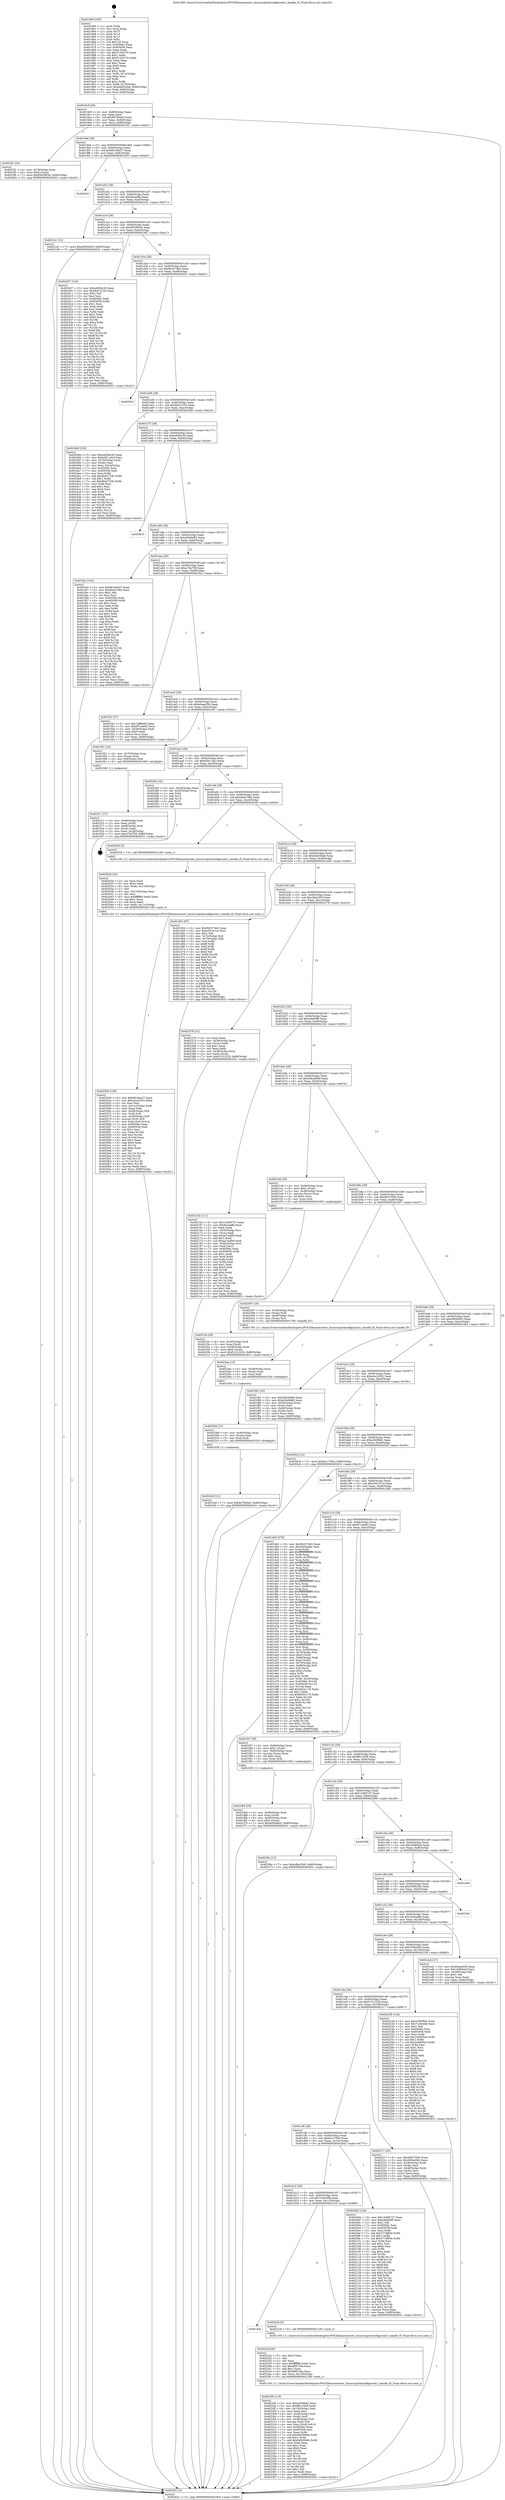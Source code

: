 digraph "0x401960" {
  label = "0x401960 (/mnt/c/Users/mathe/Desktop/tcc/POCII/binaries/extr_linuxscriptskconfignconf.c_handle_f5_Final-ollvm.out::main(0))"
  labelloc = "t"
  node[shape=record]

  Entry [label="",width=0.3,height=0.3,shape=circle,fillcolor=black,style=filled]
  "0x4019c9" [label="{
     0x4019c9 [29]\l
     | [instrs]\l
     &nbsp;&nbsp;0x4019c9 \<+3\>: mov -0x80(%rbp),%eax\l
     &nbsp;&nbsp;0x4019cc \<+2\>: mov %eax,%ecx\l
     &nbsp;&nbsp;0x4019ce \<+6\>: sub $0x84790da5,%ecx\l
     &nbsp;&nbsp;0x4019d4 \<+6\>: mov %eax,-0x94(%rbp)\l
     &nbsp;&nbsp;0x4019da \<+6\>: mov %ecx,-0x98(%rbp)\l
     &nbsp;&nbsp;0x4019e0 \<+6\>: je 00000000004023f1 \<main+0xa91\>\l
  }"]
  "0x4023f1" [label="{
     0x4023f1 [22]\l
     | [instrs]\l
     &nbsp;&nbsp;0x4023f1 \<+4\>: mov -0x78(%rbp),%rax\l
     &nbsp;&nbsp;0x4023f5 \<+6\>: movl $0x0,(%rax)\l
     &nbsp;&nbsp;0x4023fb \<+7\>: movl $0x9563803e,-0x80(%rbp)\l
     &nbsp;&nbsp;0x402402 \<+5\>: jmp 0000000000402631 \<main+0xcd1\>\l
  }"]
  "0x4019e6" [label="{
     0x4019e6 [28]\l
     | [instrs]\l
     &nbsp;&nbsp;0x4019e6 \<+5\>: jmp 00000000004019eb \<main+0x8b\>\l
     &nbsp;&nbsp;0x4019eb \<+6\>: mov -0x94(%rbp),%eax\l
     &nbsp;&nbsp;0x4019f1 \<+5\>: sub $0x8816da27,%eax\l
     &nbsp;&nbsp;0x4019f6 \<+6\>: mov %eax,-0x9c(%rbp)\l
     &nbsp;&nbsp;0x4019fc \<+6\>: je 0000000000402545 \<main+0xbe5\>\l
  }"]
  Exit [label="",width=0.3,height=0.3,shape=circle,fillcolor=black,style=filled,peripheries=2]
  "0x402545" [label="{
     0x402545\l
  }", style=dashed]
  "0x401a02" [label="{
     0x401a02 [28]\l
     | [instrs]\l
     &nbsp;&nbsp;0x401a02 \<+5\>: jmp 0000000000401a07 \<main+0xa7\>\l
     &nbsp;&nbsp;0x401a07 \<+6\>: mov -0x94(%rbp),%eax\l
     &nbsp;&nbsp;0x401a0d \<+5\>: sub $0x8a3aaffa,%eax\l
     &nbsp;&nbsp;0x401a12 \<+6\>: mov %eax,-0xa0(%rbp)\l
     &nbsp;&nbsp;0x401a18 \<+6\>: je 00000000004021d1 \<main+0x871\>\l
  }"]
  "0x4023c8" [label="{
     0x4023c8 [12]\l
     | [instrs]\l
     &nbsp;&nbsp;0x4023c8 \<+7\>: movl $0x84790da5,-0x80(%rbp)\l
     &nbsp;&nbsp;0x4023cf \<+5\>: jmp 0000000000402631 \<main+0xcd1\>\l
  }"]
  "0x4021d1" [label="{
     0x4021d1 [12]\l
     | [instrs]\l
     &nbsp;&nbsp;0x4021d1 \<+7\>: movl $0xe093d405,-0x80(%rbp)\l
     &nbsp;&nbsp;0x4021d8 \<+5\>: jmp 0000000000402631 \<main+0xcd1\>\l
  }"]
  "0x401a1e" [label="{
     0x401a1e [28]\l
     | [instrs]\l
     &nbsp;&nbsp;0x401a1e \<+5\>: jmp 0000000000401a23 \<main+0xc3\>\l
     &nbsp;&nbsp;0x401a23 \<+6\>: mov -0x94(%rbp),%eax\l
     &nbsp;&nbsp;0x401a29 \<+5\>: sub $0x9563803e,%eax\l
     &nbsp;&nbsp;0x401a2e \<+6\>: mov %eax,-0xa4(%rbp)\l
     &nbsp;&nbsp;0x401a34 \<+6\>: je 0000000000402407 \<main+0xaa7\>\l
  }"]
  "0x4023b9" [label="{
     0x4023b9 [15]\l
     | [instrs]\l
     &nbsp;&nbsp;0x4023b9 \<+4\>: mov -0x40(%rbp),%rax\l
     &nbsp;&nbsp;0x4023bd \<+3\>: mov (%rax),%rax\l
     &nbsp;&nbsp;0x4023c0 \<+3\>: mov %rax,%rdi\l
     &nbsp;&nbsp;0x4023c3 \<+5\>: call 0000000000401030 \<free@plt\>\l
     | [calls]\l
     &nbsp;&nbsp;0x401030 \{1\} (unknown)\l
  }"]
  "0x402407" [label="{
     0x402407 [134]\l
     | [instrs]\l
     &nbsp;&nbsp;0x402407 \<+5\>: mov $0xa400bc30,%eax\l
     &nbsp;&nbsp;0x40240c \<+5\>: mov $0x9b47c232,%ecx\l
     &nbsp;&nbsp;0x402411 \<+2\>: mov $0x1,%dl\l
     &nbsp;&nbsp;0x402413 \<+2\>: xor %esi,%esi\l
     &nbsp;&nbsp;0x402415 \<+7\>: mov 0x40506c,%edi\l
     &nbsp;&nbsp;0x40241c \<+8\>: mov 0x405058,%r8d\l
     &nbsp;&nbsp;0x402424 \<+3\>: sub $0x1,%esi\l
     &nbsp;&nbsp;0x402427 \<+3\>: mov %edi,%r9d\l
     &nbsp;&nbsp;0x40242a \<+3\>: add %esi,%r9d\l
     &nbsp;&nbsp;0x40242d \<+4\>: imul %r9d,%edi\l
     &nbsp;&nbsp;0x402431 \<+3\>: and $0x1,%edi\l
     &nbsp;&nbsp;0x402434 \<+3\>: cmp $0x0,%edi\l
     &nbsp;&nbsp;0x402437 \<+4\>: sete %r10b\l
     &nbsp;&nbsp;0x40243b \<+4\>: cmp $0xa,%r8d\l
     &nbsp;&nbsp;0x40243f \<+4\>: setl %r11b\l
     &nbsp;&nbsp;0x402443 \<+3\>: mov %r10b,%bl\l
     &nbsp;&nbsp;0x402446 \<+3\>: xor $0xff,%bl\l
     &nbsp;&nbsp;0x402449 \<+3\>: mov %r11b,%r14b\l
     &nbsp;&nbsp;0x40244c \<+4\>: xor $0xff,%r14b\l
     &nbsp;&nbsp;0x402450 \<+3\>: xor $0x0,%dl\l
     &nbsp;&nbsp;0x402453 \<+3\>: mov %bl,%r15b\l
     &nbsp;&nbsp;0x402456 \<+4\>: and $0x0,%r15b\l
     &nbsp;&nbsp;0x40245a \<+3\>: and %dl,%r10b\l
     &nbsp;&nbsp;0x40245d \<+3\>: mov %r14b,%r12b\l
     &nbsp;&nbsp;0x402460 \<+4\>: and $0x0,%r12b\l
     &nbsp;&nbsp;0x402464 \<+3\>: and %dl,%r11b\l
     &nbsp;&nbsp;0x402467 \<+3\>: or %r10b,%r15b\l
     &nbsp;&nbsp;0x40246a \<+3\>: or %r11b,%r12b\l
     &nbsp;&nbsp;0x40246d \<+3\>: xor %r12b,%r15b\l
     &nbsp;&nbsp;0x402470 \<+3\>: or %r14b,%bl\l
     &nbsp;&nbsp;0x402473 \<+3\>: xor $0xff,%bl\l
     &nbsp;&nbsp;0x402476 \<+3\>: or $0x0,%dl\l
     &nbsp;&nbsp;0x402479 \<+2\>: and %dl,%bl\l
     &nbsp;&nbsp;0x40247b \<+3\>: or %bl,%r15b\l
     &nbsp;&nbsp;0x40247e \<+4\>: test $0x1,%r15b\l
     &nbsp;&nbsp;0x402482 \<+3\>: cmovne %ecx,%eax\l
     &nbsp;&nbsp;0x402485 \<+3\>: mov %eax,-0x80(%rbp)\l
     &nbsp;&nbsp;0x402488 \<+5\>: jmp 0000000000402631 \<main+0xcd1\>\l
  }"]
  "0x401a3a" [label="{
     0x401a3a [28]\l
     | [instrs]\l
     &nbsp;&nbsp;0x401a3a \<+5\>: jmp 0000000000401a3f \<main+0xdf\>\l
     &nbsp;&nbsp;0x401a3f \<+6\>: mov -0x94(%rbp),%eax\l
     &nbsp;&nbsp;0x401a45 \<+5\>: sub $0x9b3374b5,%eax\l
     &nbsp;&nbsp;0x401a4a \<+6\>: mov %eax,-0xa8(%rbp)\l
     &nbsp;&nbsp;0x401a50 \<+6\>: je 0000000000402503 \<main+0xba3\>\l
  }"]
  "0x4023aa" [label="{
     0x4023aa [15]\l
     | [instrs]\l
     &nbsp;&nbsp;0x4023aa \<+4\>: mov -0x58(%rbp),%rax\l
     &nbsp;&nbsp;0x4023ae \<+3\>: mov (%rax),%rax\l
     &nbsp;&nbsp;0x4023b1 \<+3\>: mov %rax,%rdi\l
     &nbsp;&nbsp;0x4023b4 \<+5\>: call 0000000000401030 \<free@plt\>\l
     | [calls]\l
     &nbsp;&nbsp;0x401030 \{1\} (unknown)\l
  }"]
  "0x402503" [label="{
     0x402503\l
  }", style=dashed]
  "0x401a56" [label="{
     0x401a56 [28]\l
     | [instrs]\l
     &nbsp;&nbsp;0x401a56 \<+5\>: jmp 0000000000401a5b \<main+0xfb\>\l
     &nbsp;&nbsp;0x401a5b \<+6\>: mov -0x94(%rbp),%eax\l
     &nbsp;&nbsp;0x401a61 \<+5\>: sub $0x9b47c232,%eax\l
     &nbsp;&nbsp;0x401a66 \<+6\>: mov %eax,-0xac(%rbp)\l
     &nbsp;&nbsp;0x401a6c \<+6\>: je 000000000040248d \<main+0xb2d\>\l
  }"]
  "0x4022f5" [label="{
     0x4022f5 [119]\l
     | [instrs]\l
     &nbsp;&nbsp;0x4022f5 \<+5\>: mov $0xe305f9e5,%ecx\l
     &nbsp;&nbsp;0x4022fa \<+5\>: mov $0xff013458,%edx\l
     &nbsp;&nbsp;0x4022ff \<+6\>: mov -0x120(%rbp),%esi\l
     &nbsp;&nbsp;0x402305 \<+3\>: imul %eax,%esi\l
     &nbsp;&nbsp;0x402308 \<+4\>: mov -0x40(%rbp),%rdi\l
     &nbsp;&nbsp;0x40230c \<+3\>: mov (%rdi),%rdi\l
     &nbsp;&nbsp;0x40230f \<+4\>: mov -0x38(%rbp),%r8\l
     &nbsp;&nbsp;0x402313 \<+3\>: movslq (%r8),%r8\l
     &nbsp;&nbsp;0x402316 \<+4\>: mov %esi,(%rdi,%r8,4)\l
     &nbsp;&nbsp;0x40231a \<+7\>: mov 0x40506c,%eax\l
     &nbsp;&nbsp;0x402321 \<+7\>: mov 0x405058,%esi\l
     &nbsp;&nbsp;0x402328 \<+3\>: mov %eax,%r9d\l
     &nbsp;&nbsp;0x40232b \<+7\>: sub $0x94500b84,%r9d\l
     &nbsp;&nbsp;0x402332 \<+4\>: sub $0x1,%r9d\l
     &nbsp;&nbsp;0x402336 \<+7\>: add $0x94500b84,%r9d\l
     &nbsp;&nbsp;0x40233d \<+4\>: imul %r9d,%eax\l
     &nbsp;&nbsp;0x402341 \<+3\>: and $0x1,%eax\l
     &nbsp;&nbsp;0x402344 \<+3\>: cmp $0x0,%eax\l
     &nbsp;&nbsp;0x402347 \<+4\>: sete %r10b\l
     &nbsp;&nbsp;0x40234b \<+3\>: cmp $0xa,%esi\l
     &nbsp;&nbsp;0x40234e \<+4\>: setl %r11b\l
     &nbsp;&nbsp;0x402352 \<+3\>: mov %r10b,%bl\l
     &nbsp;&nbsp;0x402355 \<+3\>: and %r11b,%bl\l
     &nbsp;&nbsp;0x402358 \<+3\>: xor %r11b,%r10b\l
     &nbsp;&nbsp;0x40235b \<+3\>: or %r10b,%bl\l
     &nbsp;&nbsp;0x40235e \<+3\>: test $0x1,%bl\l
     &nbsp;&nbsp;0x402361 \<+3\>: cmovne %edx,%ecx\l
     &nbsp;&nbsp;0x402364 \<+3\>: mov %ecx,-0x80(%rbp)\l
     &nbsp;&nbsp;0x402367 \<+5\>: jmp 0000000000402631 \<main+0xcd1\>\l
  }"]
  "0x40248d" [label="{
     0x40248d [102]\l
     | [instrs]\l
     &nbsp;&nbsp;0x40248d \<+5\>: mov $0xa400bc30,%eax\l
     &nbsp;&nbsp;0x402492 \<+5\>: mov $0xb5811de3,%ecx\l
     &nbsp;&nbsp;0x402497 \<+4\>: mov -0x78(%rbp),%rdx\l
     &nbsp;&nbsp;0x40249b \<+2\>: mov (%rdx),%esi\l
     &nbsp;&nbsp;0x40249d \<+3\>: mov %esi,-0x24(%rbp)\l
     &nbsp;&nbsp;0x4024a0 \<+7\>: mov 0x40506c,%esi\l
     &nbsp;&nbsp;0x4024a7 \<+7\>: mov 0x405058,%edi\l
     &nbsp;&nbsp;0x4024ae \<+3\>: mov %esi,%r8d\l
     &nbsp;&nbsp;0x4024b1 \<+7\>: add $0x4642733b,%r8d\l
     &nbsp;&nbsp;0x4024b8 \<+4\>: sub $0x1,%r8d\l
     &nbsp;&nbsp;0x4024bc \<+7\>: sub $0x4642733b,%r8d\l
     &nbsp;&nbsp;0x4024c3 \<+4\>: imul %r8d,%esi\l
     &nbsp;&nbsp;0x4024c7 \<+3\>: and $0x1,%esi\l
     &nbsp;&nbsp;0x4024ca \<+3\>: cmp $0x0,%esi\l
     &nbsp;&nbsp;0x4024cd \<+4\>: sete %r9b\l
     &nbsp;&nbsp;0x4024d1 \<+3\>: cmp $0xa,%edi\l
     &nbsp;&nbsp;0x4024d4 \<+4\>: setl %r10b\l
     &nbsp;&nbsp;0x4024d8 \<+3\>: mov %r9b,%r11b\l
     &nbsp;&nbsp;0x4024db \<+3\>: and %r10b,%r11b\l
     &nbsp;&nbsp;0x4024de \<+3\>: xor %r10b,%r9b\l
     &nbsp;&nbsp;0x4024e1 \<+3\>: or %r9b,%r11b\l
     &nbsp;&nbsp;0x4024e4 \<+4\>: test $0x1,%r11b\l
     &nbsp;&nbsp;0x4024e8 \<+3\>: cmovne %ecx,%eax\l
     &nbsp;&nbsp;0x4024eb \<+3\>: mov %eax,-0x80(%rbp)\l
     &nbsp;&nbsp;0x4024ee \<+5\>: jmp 0000000000402631 \<main+0xcd1\>\l
  }"]
  "0x401a72" [label="{
     0x401a72 [28]\l
     | [instrs]\l
     &nbsp;&nbsp;0x401a72 \<+5\>: jmp 0000000000401a77 \<main+0x117\>\l
     &nbsp;&nbsp;0x401a77 \<+6\>: mov -0x94(%rbp),%eax\l
     &nbsp;&nbsp;0x401a7d \<+5\>: sub $0xa400bc30,%eax\l
     &nbsp;&nbsp;0x401a82 \<+6\>: mov %eax,-0xb0(%rbp)\l
     &nbsp;&nbsp;0x401a88 \<+6\>: je 000000000040261f \<main+0xcbf\>\l
  }"]
  "0x4022cd" [label="{
     0x4022cd [40]\l
     | [instrs]\l
     &nbsp;&nbsp;0x4022cd \<+5\>: mov $0x2,%ecx\l
     &nbsp;&nbsp;0x4022d2 \<+1\>: cltd\l
     &nbsp;&nbsp;0x4022d3 \<+2\>: idiv %ecx\l
     &nbsp;&nbsp;0x4022d5 \<+6\>: imul $0xfffffffe,%edx,%ecx\l
     &nbsp;&nbsp;0x4022db \<+6\>: sub $0x4f9f139a,%ecx\l
     &nbsp;&nbsp;0x4022e1 \<+3\>: add $0x1,%ecx\l
     &nbsp;&nbsp;0x4022e4 \<+6\>: add $0x4f9f139a,%ecx\l
     &nbsp;&nbsp;0x4022ea \<+6\>: mov %ecx,-0x120(%rbp)\l
     &nbsp;&nbsp;0x4022f0 \<+5\>: call 0000000000401160 \<next_i\>\l
     | [calls]\l
     &nbsp;&nbsp;0x401160 \{1\} (/mnt/c/Users/mathe/Desktop/tcc/POCII/binaries/extr_linuxscriptskconfignconf.c_handle_f5_Final-ollvm.out::next_i)\l
  }"]
  "0x40261f" [label="{
     0x40261f\l
  }", style=dashed]
  "0x401a8e" [label="{
     0x401a8e [28]\l
     | [instrs]\l
     &nbsp;&nbsp;0x401a8e \<+5\>: jmp 0000000000401a93 \<main+0x133\>\l
     &nbsp;&nbsp;0x401a93 \<+6\>: mov -0x94(%rbp),%eax\l
     &nbsp;&nbsp;0x401a99 \<+5\>: sub $0xa50e9d82,%eax\l
     &nbsp;&nbsp;0x401a9e \<+6\>: mov %eax,-0xb4(%rbp)\l
     &nbsp;&nbsp;0x401aa4 \<+6\>: je 0000000000401fa2 \<main+0x642\>\l
  }"]
  "0x401d2e" [label="{
     0x401d2e\l
  }", style=dashed]
  "0x401fa2" [label="{
     0x401fa2 [134]\l
     | [instrs]\l
     &nbsp;&nbsp;0x401fa2 \<+5\>: mov $0x8816da27,%eax\l
     &nbsp;&nbsp;0x401fa7 \<+5\>: mov $0xbbeb7482,%ecx\l
     &nbsp;&nbsp;0x401fac \<+2\>: mov $0x1,%dl\l
     &nbsp;&nbsp;0x401fae \<+2\>: xor %esi,%esi\l
     &nbsp;&nbsp;0x401fb0 \<+7\>: mov 0x40506c,%edi\l
     &nbsp;&nbsp;0x401fb7 \<+8\>: mov 0x405058,%r8d\l
     &nbsp;&nbsp;0x401fbf \<+3\>: sub $0x1,%esi\l
     &nbsp;&nbsp;0x401fc2 \<+3\>: mov %edi,%r9d\l
     &nbsp;&nbsp;0x401fc5 \<+3\>: add %esi,%r9d\l
     &nbsp;&nbsp;0x401fc8 \<+4\>: imul %r9d,%edi\l
     &nbsp;&nbsp;0x401fcc \<+3\>: and $0x1,%edi\l
     &nbsp;&nbsp;0x401fcf \<+3\>: cmp $0x0,%edi\l
     &nbsp;&nbsp;0x401fd2 \<+4\>: sete %r10b\l
     &nbsp;&nbsp;0x401fd6 \<+4\>: cmp $0xa,%r8d\l
     &nbsp;&nbsp;0x401fda \<+4\>: setl %r11b\l
     &nbsp;&nbsp;0x401fde \<+3\>: mov %r10b,%bl\l
     &nbsp;&nbsp;0x401fe1 \<+3\>: xor $0xff,%bl\l
     &nbsp;&nbsp;0x401fe4 \<+3\>: mov %r11b,%r14b\l
     &nbsp;&nbsp;0x401fe7 \<+4\>: xor $0xff,%r14b\l
     &nbsp;&nbsp;0x401feb \<+3\>: xor $0x0,%dl\l
     &nbsp;&nbsp;0x401fee \<+3\>: mov %bl,%r15b\l
     &nbsp;&nbsp;0x401ff1 \<+4\>: and $0x0,%r15b\l
     &nbsp;&nbsp;0x401ff5 \<+3\>: and %dl,%r10b\l
     &nbsp;&nbsp;0x401ff8 \<+3\>: mov %r14b,%r12b\l
     &nbsp;&nbsp;0x401ffb \<+4\>: and $0x0,%r12b\l
     &nbsp;&nbsp;0x401fff \<+3\>: and %dl,%r11b\l
     &nbsp;&nbsp;0x402002 \<+3\>: or %r10b,%r15b\l
     &nbsp;&nbsp;0x402005 \<+3\>: or %r11b,%r12b\l
     &nbsp;&nbsp;0x402008 \<+3\>: xor %r12b,%r15b\l
     &nbsp;&nbsp;0x40200b \<+3\>: or %r14b,%bl\l
     &nbsp;&nbsp;0x40200e \<+3\>: xor $0xff,%bl\l
     &nbsp;&nbsp;0x402011 \<+3\>: or $0x0,%dl\l
     &nbsp;&nbsp;0x402014 \<+2\>: and %dl,%bl\l
     &nbsp;&nbsp;0x402016 \<+3\>: or %bl,%r15b\l
     &nbsp;&nbsp;0x402019 \<+4\>: test $0x1,%r15b\l
     &nbsp;&nbsp;0x40201d \<+3\>: cmovne %ecx,%eax\l
     &nbsp;&nbsp;0x402020 \<+3\>: mov %eax,-0x80(%rbp)\l
     &nbsp;&nbsp;0x402023 \<+5\>: jmp 0000000000402631 \<main+0xcd1\>\l
  }"]
  "0x401aaa" [label="{
     0x401aaa [28]\l
     | [instrs]\l
     &nbsp;&nbsp;0x401aaa \<+5\>: jmp 0000000000401aaf \<main+0x14f\>\l
     &nbsp;&nbsp;0x401aaf \<+6\>: mov -0x94(%rbp),%eax\l
     &nbsp;&nbsp;0x401ab5 \<+5\>: sub $0xa79a7f3f,%eax\l
     &nbsp;&nbsp;0x401aba \<+6\>: mov %eax,-0xb8(%rbp)\l
     &nbsp;&nbsp;0x401ac0 \<+6\>: je 0000000000401f2c \<main+0x5cc\>\l
  }"]
  "0x4022c8" [label="{
     0x4022c8 [5]\l
     | [instrs]\l
     &nbsp;&nbsp;0x4022c8 \<+5\>: call 0000000000401160 \<next_i\>\l
     | [calls]\l
     &nbsp;&nbsp;0x401160 \{1\} (/mnt/c/Users/mathe/Desktop/tcc/POCII/binaries/extr_linuxscriptskconfignconf.c_handle_f5_Final-ollvm.out::next_i)\l
  }"]
  "0x401f2c" [label="{
     0x401f2c [27]\l
     | [instrs]\l
     &nbsp;&nbsp;0x401f2c \<+5\>: mov $0x7eff9dd5,%eax\l
     &nbsp;&nbsp;0x401f31 \<+5\>: mov $0xf57a4e62,%ecx\l
     &nbsp;&nbsp;0x401f36 \<+3\>: mov -0x28(%rbp),%edx\l
     &nbsp;&nbsp;0x401f39 \<+3\>: cmp $0x0,%edx\l
     &nbsp;&nbsp;0x401f3c \<+3\>: cmove %ecx,%eax\l
     &nbsp;&nbsp;0x401f3f \<+3\>: mov %eax,-0x80(%rbp)\l
     &nbsp;&nbsp;0x401f42 \<+5\>: jmp 0000000000402631 \<main+0xcd1\>\l
  }"]
  "0x401ac6" [label="{
     0x401ac6 [28]\l
     | [instrs]\l
     &nbsp;&nbsp;0x401ac6 \<+5\>: jmp 0000000000401acb \<main+0x16b\>\l
     &nbsp;&nbsp;0x401acb \<+6\>: mov -0x94(%rbp),%eax\l
     &nbsp;&nbsp;0x401ad1 \<+5\>: sub $0xb0aae556,%eax\l
     &nbsp;&nbsp;0x401ad6 \<+6\>: mov %eax,-0xbc(%rbp)\l
     &nbsp;&nbsp;0x401adc \<+6\>: je 0000000000401f01 \<main+0x5a1\>\l
  }"]
  "0x4021fa" [label="{
     0x4021fa [29]\l
     | [instrs]\l
     &nbsp;&nbsp;0x4021fa \<+4\>: mov -0x40(%rbp),%rdi\l
     &nbsp;&nbsp;0x4021fe \<+3\>: mov %rax,(%rdi)\l
     &nbsp;&nbsp;0x402201 \<+4\>: mov -0x38(%rbp),%rax\l
     &nbsp;&nbsp;0x402205 \<+6\>: movl $0x0,(%rax)\l
     &nbsp;&nbsp;0x40220b \<+7\>: movl $0x51312220,-0x80(%rbp)\l
     &nbsp;&nbsp;0x402212 \<+5\>: jmp 0000000000402631 \<main+0xcd1\>\l
  }"]
  "0x401f01" [label="{
     0x401f01 [16]\l
     | [instrs]\l
     &nbsp;&nbsp;0x401f01 \<+4\>: mov -0x70(%rbp),%rax\l
     &nbsp;&nbsp;0x401f05 \<+3\>: mov (%rax),%rax\l
     &nbsp;&nbsp;0x401f08 \<+4\>: mov 0x8(%rax),%rdi\l
     &nbsp;&nbsp;0x401f0c \<+5\>: call 0000000000401060 \<atoi@plt\>\l
     | [calls]\l
     &nbsp;&nbsp;0x401060 \{1\} (unknown)\l
  }"]
  "0x401ae2" [label="{
     0x401ae2 [28]\l
     | [instrs]\l
     &nbsp;&nbsp;0x401ae2 \<+5\>: jmp 0000000000401ae7 \<main+0x187\>\l
     &nbsp;&nbsp;0x401ae7 \<+6\>: mov -0x94(%rbp),%eax\l
     &nbsp;&nbsp;0x401aed \<+5\>: sub $0xb5811de3,%eax\l
     &nbsp;&nbsp;0x401af2 \<+6\>: mov %eax,-0xc0(%rbp)\l
     &nbsp;&nbsp;0x401af8 \<+6\>: je 00000000004024f3 \<main+0xb93\>\l
  }"]
  "0x401d12" [label="{
     0x401d12 [28]\l
     | [instrs]\l
     &nbsp;&nbsp;0x401d12 \<+5\>: jmp 0000000000401d17 \<main+0x3b7\>\l
     &nbsp;&nbsp;0x401d17 \<+6\>: mov -0x94(%rbp),%eax\l
     &nbsp;&nbsp;0x401d1d \<+5\>: sub $0x7cc9c40b,%eax\l
     &nbsp;&nbsp;0x401d22 \<+6\>: mov %eax,-0x110(%rbp)\l
     &nbsp;&nbsp;0x401d28 \<+6\>: je 00000000004022c8 \<main+0x968\>\l
  }"]
  "0x4024f3" [label="{
     0x4024f3 [16]\l
     | [instrs]\l
     &nbsp;&nbsp;0x4024f3 \<+3\>: mov -0x24(%rbp),%eax\l
     &nbsp;&nbsp;0x4024f6 \<+4\>: lea -0x20(%rbp),%rsp\l
     &nbsp;&nbsp;0x4024fa \<+1\>: pop %rbx\l
     &nbsp;&nbsp;0x4024fb \<+2\>: pop %r12\l
     &nbsp;&nbsp;0x4024fd \<+2\>: pop %r14\l
     &nbsp;&nbsp;0x4024ff \<+2\>: pop %r15\l
     &nbsp;&nbsp;0x402501 \<+1\>: pop %rbp\l
     &nbsp;&nbsp;0x402502 \<+1\>: ret\l
  }"]
  "0x401afe" [label="{
     0x401afe [28]\l
     | [instrs]\l
     &nbsp;&nbsp;0x401afe \<+5\>: jmp 0000000000401b03 \<main+0x1a3\>\l
     &nbsp;&nbsp;0x401b03 \<+6\>: mov -0x94(%rbp),%eax\l
     &nbsp;&nbsp;0x401b09 \<+5\>: sub $0xbbeb7482,%eax\l
     &nbsp;&nbsp;0x401b0e \<+6\>: mov %eax,-0xc4(%rbp)\l
     &nbsp;&nbsp;0x401b14 \<+6\>: je 0000000000402028 \<main+0x6c8\>\l
  }"]
  "0x4020d2" [label="{
     0x4020d2 [144]\l
     | [instrs]\l
     &nbsp;&nbsp;0x4020d2 \<+5\>: mov $0x14366737,%eax\l
     &nbsp;&nbsp;0x4020d7 \<+5\>: mov $0xcfeb64f9,%ecx\l
     &nbsp;&nbsp;0x4020dc \<+2\>: mov $0x1,%dl\l
     &nbsp;&nbsp;0x4020de \<+7\>: mov 0x40506c,%esi\l
     &nbsp;&nbsp;0x4020e5 \<+7\>: mov 0x405058,%edi\l
     &nbsp;&nbsp;0x4020ec \<+3\>: mov %esi,%r8d\l
     &nbsp;&nbsp;0x4020ef \<+7\>: add $0x377df60e,%r8d\l
     &nbsp;&nbsp;0x4020f6 \<+4\>: sub $0x1,%r8d\l
     &nbsp;&nbsp;0x4020fa \<+7\>: sub $0x377df60e,%r8d\l
     &nbsp;&nbsp;0x402101 \<+4\>: imul %r8d,%esi\l
     &nbsp;&nbsp;0x402105 \<+3\>: and $0x1,%esi\l
     &nbsp;&nbsp;0x402108 \<+3\>: cmp $0x0,%esi\l
     &nbsp;&nbsp;0x40210b \<+4\>: sete %r9b\l
     &nbsp;&nbsp;0x40210f \<+3\>: cmp $0xa,%edi\l
     &nbsp;&nbsp;0x402112 \<+4\>: setl %r10b\l
     &nbsp;&nbsp;0x402116 \<+3\>: mov %r9b,%r11b\l
     &nbsp;&nbsp;0x402119 \<+4\>: xor $0xff,%r11b\l
     &nbsp;&nbsp;0x40211d \<+3\>: mov %r10b,%bl\l
     &nbsp;&nbsp;0x402120 \<+3\>: xor $0xff,%bl\l
     &nbsp;&nbsp;0x402123 \<+3\>: xor $0x0,%dl\l
     &nbsp;&nbsp;0x402126 \<+3\>: mov %r11b,%r14b\l
     &nbsp;&nbsp;0x402129 \<+4\>: and $0x0,%r14b\l
     &nbsp;&nbsp;0x40212d \<+3\>: and %dl,%r9b\l
     &nbsp;&nbsp;0x402130 \<+3\>: mov %bl,%r15b\l
     &nbsp;&nbsp;0x402133 \<+4\>: and $0x0,%r15b\l
     &nbsp;&nbsp;0x402137 \<+3\>: and %dl,%r10b\l
     &nbsp;&nbsp;0x40213a \<+3\>: or %r9b,%r14b\l
     &nbsp;&nbsp;0x40213d \<+3\>: or %r10b,%r15b\l
     &nbsp;&nbsp;0x402140 \<+3\>: xor %r15b,%r14b\l
     &nbsp;&nbsp;0x402143 \<+3\>: or %bl,%r11b\l
     &nbsp;&nbsp;0x402146 \<+4\>: xor $0xff,%r11b\l
     &nbsp;&nbsp;0x40214a \<+3\>: or $0x0,%dl\l
     &nbsp;&nbsp;0x40214d \<+3\>: and %dl,%r11b\l
     &nbsp;&nbsp;0x402150 \<+3\>: or %r11b,%r14b\l
     &nbsp;&nbsp;0x402153 \<+4\>: test $0x1,%r14b\l
     &nbsp;&nbsp;0x402157 \<+3\>: cmovne %ecx,%eax\l
     &nbsp;&nbsp;0x40215a \<+3\>: mov %eax,-0x80(%rbp)\l
     &nbsp;&nbsp;0x40215d \<+5\>: jmp 0000000000402631 \<main+0xcd1\>\l
  }"]
  "0x402028" [label="{
     0x402028 [5]\l
     | [instrs]\l
     &nbsp;&nbsp;0x402028 \<+5\>: call 0000000000401160 \<next_i\>\l
     | [calls]\l
     &nbsp;&nbsp;0x401160 \{1\} (/mnt/c/Users/mathe/Desktop/tcc/POCII/binaries/extr_linuxscriptskconfignconf.c_handle_f5_Final-ollvm.out::next_i)\l
  }"]
  "0x401b1a" [label="{
     0x401b1a [28]\l
     | [instrs]\l
     &nbsp;&nbsp;0x401b1a \<+5\>: jmp 0000000000401b1f \<main+0x1bf\>\l
     &nbsp;&nbsp;0x401b1f \<+6\>: mov -0x94(%rbp),%eax\l
     &nbsp;&nbsp;0x401b25 \<+5\>: sub $0xbdd3d3a8,%eax\l
     &nbsp;&nbsp;0x401b2a \<+6\>: mov %eax,-0xc8(%rbp)\l
     &nbsp;&nbsp;0x401b30 \<+6\>: je 0000000000401d54 \<main+0x3f4\>\l
  }"]
  "0x401cf6" [label="{
     0x401cf6 [28]\l
     | [instrs]\l
     &nbsp;&nbsp;0x401cf6 \<+5\>: jmp 0000000000401cfb \<main+0x39b\>\l
     &nbsp;&nbsp;0x401cfb \<+6\>: mov -0x94(%rbp),%eax\l
     &nbsp;&nbsp;0x401d01 \<+5\>: sub $0x6a1c795d,%eax\l
     &nbsp;&nbsp;0x401d06 \<+6\>: mov %eax,-0x10c(%rbp)\l
     &nbsp;&nbsp;0x401d0c \<+6\>: je 00000000004020d2 \<main+0x772\>\l
  }"]
  "0x401d54" [label="{
     0x401d54 [97]\l
     | [instrs]\l
     &nbsp;&nbsp;0x401d54 \<+5\>: mov $0x9b3374b5,%eax\l
     &nbsp;&nbsp;0x401d59 \<+5\>: mov $0xe56141ce,%ecx\l
     &nbsp;&nbsp;0x401d5e \<+2\>: mov $0x1,%dl\l
     &nbsp;&nbsp;0x401d60 \<+4\>: mov -0x7a(%rbp),%sil\l
     &nbsp;&nbsp;0x401d64 \<+4\>: mov -0x79(%rbp),%dil\l
     &nbsp;&nbsp;0x401d68 \<+3\>: mov %sil,%r8b\l
     &nbsp;&nbsp;0x401d6b \<+4\>: xor $0xff,%r8b\l
     &nbsp;&nbsp;0x401d6f \<+3\>: mov %dil,%r9b\l
     &nbsp;&nbsp;0x401d72 \<+4\>: xor $0xff,%r9b\l
     &nbsp;&nbsp;0x401d76 \<+3\>: xor $0x0,%dl\l
     &nbsp;&nbsp;0x401d79 \<+3\>: mov %r8b,%r10b\l
     &nbsp;&nbsp;0x401d7c \<+4\>: and $0x0,%r10b\l
     &nbsp;&nbsp;0x401d80 \<+3\>: and %dl,%sil\l
     &nbsp;&nbsp;0x401d83 \<+3\>: mov %r9b,%r11b\l
     &nbsp;&nbsp;0x401d86 \<+4\>: and $0x0,%r11b\l
     &nbsp;&nbsp;0x401d8a \<+3\>: and %dl,%dil\l
     &nbsp;&nbsp;0x401d8d \<+3\>: or %sil,%r10b\l
     &nbsp;&nbsp;0x401d90 \<+3\>: or %dil,%r11b\l
     &nbsp;&nbsp;0x401d93 \<+3\>: xor %r11b,%r10b\l
     &nbsp;&nbsp;0x401d96 \<+3\>: or %r9b,%r8b\l
     &nbsp;&nbsp;0x401d99 \<+4\>: xor $0xff,%r8b\l
     &nbsp;&nbsp;0x401d9d \<+3\>: or $0x0,%dl\l
     &nbsp;&nbsp;0x401da0 \<+3\>: and %dl,%r8b\l
     &nbsp;&nbsp;0x401da3 \<+3\>: or %r8b,%r10b\l
     &nbsp;&nbsp;0x401da6 \<+4\>: test $0x1,%r10b\l
     &nbsp;&nbsp;0x401daa \<+3\>: cmovne %ecx,%eax\l
     &nbsp;&nbsp;0x401dad \<+3\>: mov %eax,-0x80(%rbp)\l
     &nbsp;&nbsp;0x401db0 \<+5\>: jmp 0000000000402631 \<main+0xcd1\>\l
  }"]
  "0x401b36" [label="{
     0x401b36 [28]\l
     | [instrs]\l
     &nbsp;&nbsp;0x401b36 \<+5\>: jmp 0000000000401b3b \<main+0x1db\>\l
     &nbsp;&nbsp;0x401b3b \<+6\>: mov -0x94(%rbp),%eax\l
     &nbsp;&nbsp;0x401b41 \<+5\>: sub $0xcfbe2300,%eax\l
     &nbsp;&nbsp;0x401b46 \<+6\>: mov %eax,-0xcc(%rbp)\l
     &nbsp;&nbsp;0x401b4c \<+6\>: je 0000000000402378 \<main+0xa18\>\l
  }"]
  "0x402631" [label="{
     0x402631 [5]\l
     | [instrs]\l
     &nbsp;&nbsp;0x402631 \<+5\>: jmp 00000000004019c9 \<main+0x69\>\l
  }"]
  "0x401960" [label="{
     0x401960 [105]\l
     | [instrs]\l
     &nbsp;&nbsp;0x401960 \<+1\>: push %rbp\l
     &nbsp;&nbsp;0x401961 \<+3\>: mov %rsp,%rbp\l
     &nbsp;&nbsp;0x401964 \<+2\>: push %r15\l
     &nbsp;&nbsp;0x401966 \<+2\>: push %r14\l
     &nbsp;&nbsp;0x401968 \<+2\>: push %r12\l
     &nbsp;&nbsp;0x40196a \<+1\>: push %rbx\l
     &nbsp;&nbsp;0x40196b \<+7\>: sub $0x120,%rsp\l
     &nbsp;&nbsp;0x401972 \<+7\>: mov 0x40506c,%eax\l
     &nbsp;&nbsp;0x401979 \<+7\>: mov 0x405058,%ecx\l
     &nbsp;&nbsp;0x401980 \<+2\>: mov %eax,%edx\l
     &nbsp;&nbsp;0x401982 \<+6\>: sub $0x5135a7c5,%edx\l
     &nbsp;&nbsp;0x401988 \<+3\>: sub $0x1,%edx\l
     &nbsp;&nbsp;0x40198b \<+6\>: add $0x5135a7c5,%edx\l
     &nbsp;&nbsp;0x401991 \<+3\>: imul %edx,%eax\l
     &nbsp;&nbsp;0x401994 \<+3\>: and $0x1,%eax\l
     &nbsp;&nbsp;0x401997 \<+3\>: cmp $0x0,%eax\l
     &nbsp;&nbsp;0x40199a \<+4\>: sete %r8b\l
     &nbsp;&nbsp;0x40199e \<+4\>: and $0x1,%r8b\l
     &nbsp;&nbsp;0x4019a2 \<+4\>: mov %r8b,-0x7a(%rbp)\l
     &nbsp;&nbsp;0x4019a6 \<+3\>: cmp $0xa,%ecx\l
     &nbsp;&nbsp;0x4019a9 \<+4\>: setl %r8b\l
     &nbsp;&nbsp;0x4019ad \<+4\>: and $0x1,%r8b\l
     &nbsp;&nbsp;0x4019b1 \<+4\>: mov %r8b,-0x79(%rbp)\l
     &nbsp;&nbsp;0x4019b5 \<+7\>: movl $0xbdd3d3a8,-0x80(%rbp)\l
     &nbsp;&nbsp;0x4019bc \<+6\>: mov %edi,-0x84(%rbp)\l
     &nbsp;&nbsp;0x4019c2 \<+7\>: mov %rsi,-0x90(%rbp)\l
  }"]
  "0x402217" [label="{
     0x402217 [33]\l
     | [instrs]\l
     &nbsp;&nbsp;0x402217 \<+5\>: mov $0xdb975500,%eax\l
     &nbsp;&nbsp;0x40221c \<+5\>: mov $0x450be582,%ecx\l
     &nbsp;&nbsp;0x402221 \<+4\>: mov -0x38(%rbp),%rdx\l
     &nbsp;&nbsp;0x402225 \<+2\>: mov (%rdx),%esi\l
     &nbsp;&nbsp;0x402227 \<+4\>: mov -0x48(%rbp),%rdx\l
     &nbsp;&nbsp;0x40222b \<+2\>: cmp (%rdx),%esi\l
     &nbsp;&nbsp;0x40222d \<+3\>: cmovl %ecx,%eax\l
     &nbsp;&nbsp;0x402230 \<+3\>: mov %eax,-0x80(%rbp)\l
     &nbsp;&nbsp;0x402233 \<+5\>: jmp 0000000000402631 \<main+0xcd1\>\l
  }"]
  "0x402378" [label="{
     0x402378 [31]\l
     | [instrs]\l
     &nbsp;&nbsp;0x402378 \<+2\>: xor %eax,%eax\l
     &nbsp;&nbsp;0x40237a \<+4\>: mov -0x38(%rbp),%rcx\l
     &nbsp;&nbsp;0x40237e \<+2\>: mov (%rcx),%edx\l
     &nbsp;&nbsp;0x402380 \<+3\>: sub $0x1,%eax\l
     &nbsp;&nbsp;0x402383 \<+2\>: sub %eax,%edx\l
     &nbsp;&nbsp;0x402385 \<+4\>: mov -0x38(%rbp),%rcx\l
     &nbsp;&nbsp;0x402389 \<+2\>: mov %edx,(%rcx)\l
     &nbsp;&nbsp;0x40238b \<+7\>: movl $0x51312220,-0x80(%rbp)\l
     &nbsp;&nbsp;0x402392 \<+5\>: jmp 0000000000402631 \<main+0xcd1\>\l
  }"]
  "0x401b52" [label="{
     0x401b52 [28]\l
     | [instrs]\l
     &nbsp;&nbsp;0x401b52 \<+5\>: jmp 0000000000401b57 \<main+0x1f7\>\l
     &nbsp;&nbsp;0x401b57 \<+6\>: mov -0x94(%rbp),%eax\l
     &nbsp;&nbsp;0x401b5d \<+5\>: sub $0xcfeb64f9,%eax\l
     &nbsp;&nbsp;0x401b62 \<+6\>: mov %eax,-0xd0(%rbp)\l
     &nbsp;&nbsp;0x401b68 \<+6\>: je 0000000000402162 \<main+0x802\>\l
  }"]
  "0x401cda" [label="{
     0x401cda [28]\l
     | [instrs]\l
     &nbsp;&nbsp;0x401cda \<+5\>: jmp 0000000000401cdf \<main+0x37f\>\l
     &nbsp;&nbsp;0x401cdf \<+6\>: mov -0x94(%rbp),%eax\l
     &nbsp;&nbsp;0x401ce5 \<+5\>: sub $0x51312220,%eax\l
     &nbsp;&nbsp;0x401cea \<+6\>: mov %eax,-0x108(%rbp)\l
     &nbsp;&nbsp;0x401cf0 \<+6\>: je 0000000000402217 \<main+0x8b7\>\l
  }"]
  "0x402162" [label="{
     0x402162 [111]\l
     | [instrs]\l
     &nbsp;&nbsp;0x402162 \<+5\>: mov $0x14366737,%eax\l
     &nbsp;&nbsp;0x402167 \<+5\>: mov $0x8a3aaffa,%ecx\l
     &nbsp;&nbsp;0x40216c \<+2\>: xor %edx,%edx\l
     &nbsp;&nbsp;0x40216e \<+4\>: mov -0x50(%rbp),%rsi\l
     &nbsp;&nbsp;0x402172 \<+2\>: mov (%rsi),%edi\l
     &nbsp;&nbsp;0x402174 \<+6\>: add $0xea7aaf06,%edi\l
     &nbsp;&nbsp;0x40217a \<+3\>: add $0x1,%edi\l
     &nbsp;&nbsp;0x40217d \<+6\>: sub $0xea7aaf06,%edi\l
     &nbsp;&nbsp;0x402183 \<+4\>: mov -0x50(%rbp),%rsi\l
     &nbsp;&nbsp;0x402187 \<+2\>: mov %edi,(%rsi)\l
     &nbsp;&nbsp;0x402189 \<+7\>: mov 0x40506c,%edi\l
     &nbsp;&nbsp;0x402190 \<+8\>: mov 0x405058,%r8d\l
     &nbsp;&nbsp;0x402198 \<+3\>: sub $0x1,%edx\l
     &nbsp;&nbsp;0x40219b \<+3\>: mov %edi,%r9d\l
     &nbsp;&nbsp;0x40219e \<+3\>: add %edx,%r9d\l
     &nbsp;&nbsp;0x4021a1 \<+4\>: imul %r9d,%edi\l
     &nbsp;&nbsp;0x4021a5 \<+3\>: and $0x1,%edi\l
     &nbsp;&nbsp;0x4021a8 \<+3\>: cmp $0x0,%edi\l
     &nbsp;&nbsp;0x4021ab \<+4\>: sete %r10b\l
     &nbsp;&nbsp;0x4021af \<+4\>: cmp $0xa,%r8d\l
     &nbsp;&nbsp;0x4021b3 \<+4\>: setl %r11b\l
     &nbsp;&nbsp;0x4021b7 \<+3\>: mov %r10b,%bl\l
     &nbsp;&nbsp;0x4021ba \<+3\>: and %r11b,%bl\l
     &nbsp;&nbsp;0x4021bd \<+3\>: xor %r11b,%r10b\l
     &nbsp;&nbsp;0x4021c0 \<+3\>: or %r10b,%bl\l
     &nbsp;&nbsp;0x4021c3 \<+3\>: test $0x1,%bl\l
     &nbsp;&nbsp;0x4021c6 \<+3\>: cmovne %ecx,%eax\l
     &nbsp;&nbsp;0x4021c9 \<+3\>: mov %eax,-0x80(%rbp)\l
     &nbsp;&nbsp;0x4021cc \<+5\>: jmp 0000000000402631 \<main+0xcd1\>\l
  }"]
  "0x401b6e" [label="{
     0x401b6e [28]\l
     | [instrs]\l
     &nbsp;&nbsp;0x401b6e \<+5\>: jmp 0000000000401b73 \<main+0x213\>\l
     &nbsp;&nbsp;0x401b73 \<+6\>: mov -0x94(%rbp),%eax\l
     &nbsp;&nbsp;0x401b79 \<+5\>: sub $0xd3b260b9,%eax\l
     &nbsp;&nbsp;0x401b7e \<+6\>: mov %eax,-0xd4(%rbp)\l
     &nbsp;&nbsp;0x401b84 \<+6\>: je 00000000004021dd \<main+0x87d\>\l
  }"]
  "0x402238" [label="{
     0x402238 [144]\l
     | [instrs]\l
     &nbsp;&nbsp;0x402238 \<+5\>: mov $0xe305f9e5,%eax\l
     &nbsp;&nbsp;0x40223d \<+5\>: mov $0x7cc9c40b,%ecx\l
     &nbsp;&nbsp;0x402242 \<+2\>: mov $0x1,%dl\l
     &nbsp;&nbsp;0x402244 \<+7\>: mov 0x40506c,%esi\l
     &nbsp;&nbsp;0x40224b \<+7\>: mov 0x405058,%edi\l
     &nbsp;&nbsp;0x402252 \<+3\>: mov %esi,%r8d\l
     &nbsp;&nbsp;0x402255 \<+7\>: add $0x2c9d50a3,%r8d\l
     &nbsp;&nbsp;0x40225c \<+4\>: sub $0x1,%r8d\l
     &nbsp;&nbsp;0x402260 \<+7\>: sub $0x2c9d50a3,%r8d\l
     &nbsp;&nbsp;0x402267 \<+4\>: imul %r8d,%esi\l
     &nbsp;&nbsp;0x40226b \<+3\>: and $0x1,%esi\l
     &nbsp;&nbsp;0x40226e \<+3\>: cmp $0x0,%esi\l
     &nbsp;&nbsp;0x402271 \<+4\>: sete %r9b\l
     &nbsp;&nbsp;0x402275 \<+3\>: cmp $0xa,%edi\l
     &nbsp;&nbsp;0x402278 \<+4\>: setl %r10b\l
     &nbsp;&nbsp;0x40227c \<+3\>: mov %r9b,%r11b\l
     &nbsp;&nbsp;0x40227f \<+4\>: xor $0xff,%r11b\l
     &nbsp;&nbsp;0x402283 \<+3\>: mov %r10b,%bl\l
     &nbsp;&nbsp;0x402286 \<+3\>: xor $0xff,%bl\l
     &nbsp;&nbsp;0x402289 \<+3\>: xor $0x0,%dl\l
     &nbsp;&nbsp;0x40228c \<+3\>: mov %r11b,%r14b\l
     &nbsp;&nbsp;0x40228f \<+4\>: and $0x0,%r14b\l
     &nbsp;&nbsp;0x402293 \<+3\>: and %dl,%r9b\l
     &nbsp;&nbsp;0x402296 \<+3\>: mov %bl,%r15b\l
     &nbsp;&nbsp;0x402299 \<+4\>: and $0x0,%r15b\l
     &nbsp;&nbsp;0x40229d \<+3\>: and %dl,%r10b\l
     &nbsp;&nbsp;0x4022a0 \<+3\>: or %r9b,%r14b\l
     &nbsp;&nbsp;0x4022a3 \<+3\>: or %r10b,%r15b\l
     &nbsp;&nbsp;0x4022a6 \<+3\>: xor %r15b,%r14b\l
     &nbsp;&nbsp;0x4022a9 \<+3\>: or %bl,%r11b\l
     &nbsp;&nbsp;0x4022ac \<+4\>: xor $0xff,%r11b\l
     &nbsp;&nbsp;0x4022b0 \<+3\>: or $0x0,%dl\l
     &nbsp;&nbsp;0x4022b3 \<+3\>: and %dl,%r11b\l
     &nbsp;&nbsp;0x4022b6 \<+3\>: or %r11b,%r14b\l
     &nbsp;&nbsp;0x4022b9 \<+4\>: test $0x1,%r14b\l
     &nbsp;&nbsp;0x4022bd \<+3\>: cmovne %ecx,%eax\l
     &nbsp;&nbsp;0x4022c0 \<+3\>: mov %eax,-0x80(%rbp)\l
     &nbsp;&nbsp;0x4022c3 \<+5\>: jmp 0000000000402631 \<main+0xcd1\>\l
  }"]
  "0x4021dd" [label="{
     0x4021dd [29]\l
     | [instrs]\l
     &nbsp;&nbsp;0x4021dd \<+4\>: mov -0x48(%rbp),%rax\l
     &nbsp;&nbsp;0x4021e1 \<+6\>: movl $0x1,(%rax)\l
     &nbsp;&nbsp;0x4021e7 \<+4\>: mov -0x48(%rbp),%rax\l
     &nbsp;&nbsp;0x4021eb \<+3\>: movslq (%rax),%rax\l
     &nbsp;&nbsp;0x4021ee \<+4\>: shl $0x2,%rax\l
     &nbsp;&nbsp;0x4021f2 \<+3\>: mov %rax,%rdi\l
     &nbsp;&nbsp;0x4021f5 \<+5\>: call 0000000000401050 \<malloc@plt\>\l
     | [calls]\l
     &nbsp;&nbsp;0x401050 \{1\} (unknown)\l
  }"]
  "0x401b8a" [label="{
     0x401b8a [28]\l
     | [instrs]\l
     &nbsp;&nbsp;0x401b8a \<+5\>: jmp 0000000000401b8f \<main+0x22f\>\l
     &nbsp;&nbsp;0x401b8f \<+6\>: mov -0x94(%rbp),%eax\l
     &nbsp;&nbsp;0x401b95 \<+5\>: sub $0xdb975500,%eax\l
     &nbsp;&nbsp;0x401b9a \<+6\>: mov %eax,-0xd8(%rbp)\l
     &nbsp;&nbsp;0x401ba0 \<+6\>: je 0000000000402397 \<main+0xa37\>\l
  }"]
  "0x402059" [label="{
     0x402059 [109]\l
     | [instrs]\l
     &nbsp;&nbsp;0x402059 \<+5\>: mov $0x8816da27,%ecx\l
     &nbsp;&nbsp;0x40205e \<+5\>: mov $0xe2a24352,%edx\l
     &nbsp;&nbsp;0x402063 \<+2\>: xor %esi,%esi\l
     &nbsp;&nbsp;0x402065 \<+6\>: mov -0x11c(%rbp),%edi\l
     &nbsp;&nbsp;0x40206b \<+3\>: imul %eax,%edi\l
     &nbsp;&nbsp;0x40206e \<+4\>: mov -0x58(%rbp),%r8\l
     &nbsp;&nbsp;0x402072 \<+3\>: mov (%r8),%r8\l
     &nbsp;&nbsp;0x402075 \<+4\>: mov -0x50(%rbp),%r9\l
     &nbsp;&nbsp;0x402079 \<+3\>: movslq (%r9),%r9\l
     &nbsp;&nbsp;0x40207c \<+4\>: mov %edi,(%r8,%r9,4)\l
     &nbsp;&nbsp;0x402080 \<+7\>: mov 0x40506c,%eax\l
     &nbsp;&nbsp;0x402087 \<+7\>: mov 0x405058,%edi\l
     &nbsp;&nbsp;0x40208e \<+3\>: sub $0x1,%esi\l
     &nbsp;&nbsp;0x402091 \<+3\>: mov %eax,%r10d\l
     &nbsp;&nbsp;0x402094 \<+3\>: add %esi,%r10d\l
     &nbsp;&nbsp;0x402097 \<+4\>: imul %r10d,%eax\l
     &nbsp;&nbsp;0x40209b \<+3\>: and $0x1,%eax\l
     &nbsp;&nbsp;0x40209e \<+3\>: cmp $0x0,%eax\l
     &nbsp;&nbsp;0x4020a1 \<+4\>: sete %r11b\l
     &nbsp;&nbsp;0x4020a5 \<+3\>: cmp $0xa,%edi\l
     &nbsp;&nbsp;0x4020a8 \<+3\>: setl %bl\l
     &nbsp;&nbsp;0x4020ab \<+3\>: mov %r11b,%r14b\l
     &nbsp;&nbsp;0x4020ae \<+3\>: and %bl,%r14b\l
     &nbsp;&nbsp;0x4020b1 \<+3\>: xor %bl,%r11b\l
     &nbsp;&nbsp;0x4020b4 \<+3\>: or %r11b,%r14b\l
     &nbsp;&nbsp;0x4020b7 \<+4\>: test $0x1,%r14b\l
     &nbsp;&nbsp;0x4020bb \<+3\>: cmovne %edx,%ecx\l
     &nbsp;&nbsp;0x4020be \<+3\>: mov %ecx,-0x80(%rbp)\l
     &nbsp;&nbsp;0x4020c1 \<+5\>: jmp 0000000000402631 \<main+0xcd1\>\l
  }"]
  "0x402397" [label="{
     0x402397 [19]\l
     | [instrs]\l
     &nbsp;&nbsp;0x402397 \<+4\>: mov -0x58(%rbp),%rax\l
     &nbsp;&nbsp;0x40239b \<+3\>: mov (%rax),%rdi\l
     &nbsp;&nbsp;0x40239e \<+4\>: mov -0x40(%rbp),%rax\l
     &nbsp;&nbsp;0x4023a2 \<+3\>: mov (%rax),%rsi\l
     &nbsp;&nbsp;0x4023a5 \<+5\>: call 0000000000401760 \<handle_f5\>\l
     | [calls]\l
     &nbsp;&nbsp;0x401760 \{1\} (/mnt/c/Users/mathe/Desktop/tcc/POCII/binaries/extr_linuxscriptskconfignconf.c_handle_f5_Final-ollvm.out::handle_f5)\l
  }"]
  "0x401ba6" [label="{
     0x401ba6 [28]\l
     | [instrs]\l
     &nbsp;&nbsp;0x401ba6 \<+5\>: jmp 0000000000401bab \<main+0x24b\>\l
     &nbsp;&nbsp;0x401bab \<+6\>: mov -0x94(%rbp),%eax\l
     &nbsp;&nbsp;0x401bb1 \<+5\>: sub $0xe093d405,%eax\l
     &nbsp;&nbsp;0x401bb6 \<+6\>: mov %eax,-0xdc(%rbp)\l
     &nbsp;&nbsp;0x401bbc \<+6\>: je 0000000000401f81 \<main+0x621\>\l
  }"]
  "0x40202d" [label="{
     0x40202d [44]\l
     | [instrs]\l
     &nbsp;&nbsp;0x40202d \<+2\>: xor %ecx,%ecx\l
     &nbsp;&nbsp;0x40202f \<+5\>: mov $0x2,%edx\l
     &nbsp;&nbsp;0x402034 \<+6\>: mov %edx,-0x118(%rbp)\l
     &nbsp;&nbsp;0x40203a \<+1\>: cltd\l
     &nbsp;&nbsp;0x40203b \<+6\>: mov -0x118(%rbp),%esi\l
     &nbsp;&nbsp;0x402041 \<+2\>: idiv %esi\l
     &nbsp;&nbsp;0x402043 \<+6\>: imul $0xfffffffe,%edx,%edx\l
     &nbsp;&nbsp;0x402049 \<+3\>: sub $0x1,%ecx\l
     &nbsp;&nbsp;0x40204c \<+2\>: sub %ecx,%edx\l
     &nbsp;&nbsp;0x40204e \<+6\>: mov %edx,-0x11c(%rbp)\l
     &nbsp;&nbsp;0x402054 \<+5\>: call 0000000000401160 \<next_i\>\l
     | [calls]\l
     &nbsp;&nbsp;0x401160 \{1\} (/mnt/c/Users/mathe/Desktop/tcc/POCII/binaries/extr_linuxscriptskconfignconf.c_handle_f5_Final-ollvm.out::next_i)\l
  }"]
  "0x401f81" [label="{
     0x401f81 [33]\l
     | [instrs]\l
     &nbsp;&nbsp;0x401f81 \<+5\>: mov $0xd3b260b9,%eax\l
     &nbsp;&nbsp;0x401f86 \<+5\>: mov $0xa50e9d82,%ecx\l
     &nbsp;&nbsp;0x401f8b \<+4\>: mov -0x50(%rbp),%rdx\l
     &nbsp;&nbsp;0x401f8f \<+2\>: mov (%rdx),%esi\l
     &nbsp;&nbsp;0x401f91 \<+4\>: mov -0x60(%rbp),%rdx\l
     &nbsp;&nbsp;0x401f95 \<+2\>: cmp (%rdx),%esi\l
     &nbsp;&nbsp;0x401f97 \<+3\>: cmovl %ecx,%eax\l
     &nbsp;&nbsp;0x401f9a \<+3\>: mov %eax,-0x80(%rbp)\l
     &nbsp;&nbsp;0x401f9d \<+5\>: jmp 0000000000402631 \<main+0xcd1\>\l
  }"]
  "0x401bc2" [label="{
     0x401bc2 [28]\l
     | [instrs]\l
     &nbsp;&nbsp;0x401bc2 \<+5\>: jmp 0000000000401bc7 \<main+0x267\>\l
     &nbsp;&nbsp;0x401bc7 \<+6\>: mov -0x94(%rbp),%eax\l
     &nbsp;&nbsp;0x401bcd \<+5\>: sub $0xe2a24352,%eax\l
     &nbsp;&nbsp;0x401bd2 \<+6\>: mov %eax,-0xe0(%rbp)\l
     &nbsp;&nbsp;0x401bd8 \<+6\>: je 00000000004020c6 \<main+0x766\>\l
  }"]
  "0x401f64" [label="{
     0x401f64 [29]\l
     | [instrs]\l
     &nbsp;&nbsp;0x401f64 \<+4\>: mov -0x58(%rbp),%rdi\l
     &nbsp;&nbsp;0x401f68 \<+3\>: mov %rax,(%rdi)\l
     &nbsp;&nbsp;0x401f6b \<+4\>: mov -0x50(%rbp),%rax\l
     &nbsp;&nbsp;0x401f6f \<+6\>: movl $0x0,(%rax)\l
     &nbsp;&nbsp;0x401f75 \<+7\>: movl $0xe093d405,-0x80(%rbp)\l
     &nbsp;&nbsp;0x401f7c \<+5\>: jmp 0000000000402631 \<main+0xcd1\>\l
  }"]
  "0x4020c6" [label="{
     0x4020c6 [12]\l
     | [instrs]\l
     &nbsp;&nbsp;0x4020c6 \<+7\>: movl $0x6a1c795d,-0x80(%rbp)\l
     &nbsp;&nbsp;0x4020cd \<+5\>: jmp 0000000000402631 \<main+0xcd1\>\l
  }"]
  "0x401bde" [label="{
     0x401bde [28]\l
     | [instrs]\l
     &nbsp;&nbsp;0x401bde \<+5\>: jmp 0000000000401be3 \<main+0x283\>\l
     &nbsp;&nbsp;0x401be3 \<+6\>: mov -0x94(%rbp),%eax\l
     &nbsp;&nbsp;0x401be9 \<+5\>: sub $0xe305f9e5,%eax\l
     &nbsp;&nbsp;0x401bee \<+6\>: mov %eax,-0xe4(%rbp)\l
     &nbsp;&nbsp;0x401bf4 \<+6\>: je 00000000004025bf \<main+0xc5f\>\l
  }"]
  "0x401f11" [label="{
     0x401f11 [27]\l
     | [instrs]\l
     &nbsp;&nbsp;0x401f11 \<+4\>: mov -0x68(%rbp),%rdi\l
     &nbsp;&nbsp;0x401f15 \<+2\>: mov %eax,(%rdi)\l
     &nbsp;&nbsp;0x401f17 \<+4\>: mov -0x68(%rbp),%rdi\l
     &nbsp;&nbsp;0x401f1b \<+2\>: mov (%rdi),%eax\l
     &nbsp;&nbsp;0x401f1d \<+3\>: mov %eax,-0x28(%rbp)\l
     &nbsp;&nbsp;0x401f20 \<+7\>: movl $0xa79a7f3f,-0x80(%rbp)\l
     &nbsp;&nbsp;0x401f27 \<+5\>: jmp 0000000000402631 \<main+0xcd1\>\l
  }"]
  "0x4025bf" [label="{
     0x4025bf\l
  }", style=dashed]
  "0x401bfa" [label="{
     0x401bfa [28]\l
     | [instrs]\l
     &nbsp;&nbsp;0x401bfa \<+5\>: jmp 0000000000401bff \<main+0x29f\>\l
     &nbsp;&nbsp;0x401bff \<+6\>: mov -0x94(%rbp),%eax\l
     &nbsp;&nbsp;0x401c05 \<+5\>: sub $0xe56141ce,%eax\l
     &nbsp;&nbsp;0x401c0a \<+6\>: mov %eax,-0xe8(%rbp)\l
     &nbsp;&nbsp;0x401c10 \<+6\>: je 0000000000401db5 \<main+0x455\>\l
  }"]
  "0x401cbe" [label="{
     0x401cbe [28]\l
     | [instrs]\l
     &nbsp;&nbsp;0x401cbe \<+5\>: jmp 0000000000401cc3 \<main+0x363\>\l
     &nbsp;&nbsp;0x401cc3 \<+6\>: mov -0x94(%rbp),%eax\l
     &nbsp;&nbsp;0x401cc9 \<+5\>: sub $0x450be582,%eax\l
     &nbsp;&nbsp;0x401cce \<+6\>: mov %eax,-0x104(%rbp)\l
     &nbsp;&nbsp;0x401cd4 \<+6\>: je 0000000000402238 \<main+0x8d8\>\l
  }"]
  "0x401db5" [label="{
     0x401db5 [278]\l
     | [instrs]\l
     &nbsp;&nbsp;0x401db5 \<+5\>: mov $0x9b3374b5,%eax\l
     &nbsp;&nbsp;0x401dba \<+5\>: mov $0x3a55aa8e,%ecx\l
     &nbsp;&nbsp;0x401dbf \<+3\>: mov %rsp,%rdx\l
     &nbsp;&nbsp;0x401dc2 \<+4\>: add $0xfffffffffffffff0,%rdx\l
     &nbsp;&nbsp;0x401dc6 \<+3\>: mov %rdx,%rsp\l
     &nbsp;&nbsp;0x401dc9 \<+4\>: mov %rdx,-0x78(%rbp)\l
     &nbsp;&nbsp;0x401dcd \<+3\>: mov %rsp,%rdx\l
     &nbsp;&nbsp;0x401dd0 \<+4\>: add $0xfffffffffffffff0,%rdx\l
     &nbsp;&nbsp;0x401dd4 \<+3\>: mov %rdx,%rsp\l
     &nbsp;&nbsp;0x401dd7 \<+3\>: mov %rsp,%rsi\l
     &nbsp;&nbsp;0x401dda \<+4\>: add $0xfffffffffffffff0,%rsi\l
     &nbsp;&nbsp;0x401dde \<+3\>: mov %rsi,%rsp\l
     &nbsp;&nbsp;0x401de1 \<+4\>: mov %rsi,-0x70(%rbp)\l
     &nbsp;&nbsp;0x401de5 \<+3\>: mov %rsp,%rsi\l
     &nbsp;&nbsp;0x401de8 \<+4\>: add $0xfffffffffffffff0,%rsi\l
     &nbsp;&nbsp;0x401dec \<+3\>: mov %rsi,%rsp\l
     &nbsp;&nbsp;0x401def \<+4\>: mov %rsi,-0x68(%rbp)\l
     &nbsp;&nbsp;0x401df3 \<+3\>: mov %rsp,%rsi\l
     &nbsp;&nbsp;0x401df6 \<+4\>: add $0xfffffffffffffff0,%rsi\l
     &nbsp;&nbsp;0x401dfa \<+3\>: mov %rsi,%rsp\l
     &nbsp;&nbsp;0x401dfd \<+4\>: mov %rsi,-0x60(%rbp)\l
     &nbsp;&nbsp;0x401e01 \<+3\>: mov %rsp,%rsi\l
     &nbsp;&nbsp;0x401e04 \<+4\>: add $0xfffffffffffffff0,%rsi\l
     &nbsp;&nbsp;0x401e08 \<+3\>: mov %rsi,%rsp\l
     &nbsp;&nbsp;0x401e0b \<+4\>: mov %rsi,-0x58(%rbp)\l
     &nbsp;&nbsp;0x401e0f \<+3\>: mov %rsp,%rsi\l
     &nbsp;&nbsp;0x401e12 \<+4\>: add $0xfffffffffffffff0,%rsi\l
     &nbsp;&nbsp;0x401e16 \<+3\>: mov %rsi,%rsp\l
     &nbsp;&nbsp;0x401e19 \<+4\>: mov %rsi,-0x50(%rbp)\l
     &nbsp;&nbsp;0x401e1d \<+3\>: mov %rsp,%rsi\l
     &nbsp;&nbsp;0x401e20 \<+4\>: add $0xfffffffffffffff0,%rsi\l
     &nbsp;&nbsp;0x401e24 \<+3\>: mov %rsi,%rsp\l
     &nbsp;&nbsp;0x401e27 \<+4\>: mov %rsi,-0x48(%rbp)\l
     &nbsp;&nbsp;0x401e2b \<+3\>: mov %rsp,%rsi\l
     &nbsp;&nbsp;0x401e2e \<+4\>: add $0xfffffffffffffff0,%rsi\l
     &nbsp;&nbsp;0x401e32 \<+3\>: mov %rsi,%rsp\l
     &nbsp;&nbsp;0x401e35 \<+4\>: mov %rsi,-0x40(%rbp)\l
     &nbsp;&nbsp;0x401e39 \<+3\>: mov %rsp,%rsi\l
     &nbsp;&nbsp;0x401e3c \<+4\>: add $0xfffffffffffffff0,%rsi\l
     &nbsp;&nbsp;0x401e40 \<+3\>: mov %rsi,%rsp\l
     &nbsp;&nbsp;0x401e43 \<+4\>: mov %rsi,-0x38(%rbp)\l
     &nbsp;&nbsp;0x401e47 \<+4\>: mov -0x78(%rbp),%rsi\l
     &nbsp;&nbsp;0x401e4b \<+6\>: movl $0x0,(%rsi)\l
     &nbsp;&nbsp;0x401e51 \<+6\>: mov -0x84(%rbp),%edi\l
     &nbsp;&nbsp;0x401e57 \<+2\>: mov %edi,(%rdx)\l
     &nbsp;&nbsp;0x401e59 \<+4\>: mov -0x70(%rbp),%rsi\l
     &nbsp;&nbsp;0x401e5d \<+7\>: mov -0x90(%rbp),%r8\l
     &nbsp;&nbsp;0x401e64 \<+3\>: mov %r8,(%rsi)\l
     &nbsp;&nbsp;0x401e67 \<+3\>: cmpl $0x2,(%rdx)\l
     &nbsp;&nbsp;0x401e6a \<+4\>: setne %r9b\l
     &nbsp;&nbsp;0x401e6e \<+4\>: and $0x1,%r9b\l
     &nbsp;&nbsp;0x401e72 \<+4\>: mov %r9b,-0x29(%rbp)\l
     &nbsp;&nbsp;0x401e76 \<+8\>: mov 0x40506c,%r10d\l
     &nbsp;&nbsp;0x401e7e \<+8\>: mov 0x405058,%r11d\l
     &nbsp;&nbsp;0x401e86 \<+3\>: mov %r10d,%ebx\l
     &nbsp;&nbsp;0x401e89 \<+6\>: add $0x6f1b1c78,%ebx\l
     &nbsp;&nbsp;0x401e8f \<+3\>: sub $0x1,%ebx\l
     &nbsp;&nbsp;0x401e92 \<+6\>: sub $0x6f1b1c78,%ebx\l
     &nbsp;&nbsp;0x401e98 \<+4\>: imul %ebx,%r10d\l
     &nbsp;&nbsp;0x401e9c \<+4\>: and $0x1,%r10d\l
     &nbsp;&nbsp;0x401ea0 \<+4\>: cmp $0x0,%r10d\l
     &nbsp;&nbsp;0x401ea4 \<+4\>: sete %r9b\l
     &nbsp;&nbsp;0x401ea8 \<+4\>: cmp $0xa,%r11d\l
     &nbsp;&nbsp;0x401eac \<+4\>: setl %r14b\l
     &nbsp;&nbsp;0x401eb0 \<+3\>: mov %r9b,%r15b\l
     &nbsp;&nbsp;0x401eb3 \<+3\>: and %r14b,%r15b\l
     &nbsp;&nbsp;0x401eb6 \<+3\>: xor %r14b,%r9b\l
     &nbsp;&nbsp;0x401eb9 \<+3\>: or %r9b,%r15b\l
     &nbsp;&nbsp;0x401ebc \<+4\>: test $0x1,%r15b\l
     &nbsp;&nbsp;0x401ec0 \<+3\>: cmovne %ecx,%eax\l
     &nbsp;&nbsp;0x401ec3 \<+3\>: mov %eax,-0x80(%rbp)\l
     &nbsp;&nbsp;0x401ec6 \<+5\>: jmp 0000000000402631 \<main+0xcd1\>\l
  }"]
  "0x401c16" [label="{
     0x401c16 [28]\l
     | [instrs]\l
     &nbsp;&nbsp;0x401c16 \<+5\>: jmp 0000000000401c1b \<main+0x2bb\>\l
     &nbsp;&nbsp;0x401c1b \<+6\>: mov -0x94(%rbp),%eax\l
     &nbsp;&nbsp;0x401c21 \<+5\>: sub $0xf57a4e62,%eax\l
     &nbsp;&nbsp;0x401c26 \<+6\>: mov %eax,-0xec(%rbp)\l
     &nbsp;&nbsp;0x401c2c \<+6\>: je 0000000000401f47 \<main+0x5e7\>\l
  }"]
  "0x401ecb" [label="{
     0x401ecb [27]\l
     | [instrs]\l
     &nbsp;&nbsp;0x401ecb \<+5\>: mov $0xb0aae556,%eax\l
     &nbsp;&nbsp;0x401ed0 \<+5\>: mov $0x1b6f0ea0,%ecx\l
     &nbsp;&nbsp;0x401ed5 \<+3\>: mov -0x29(%rbp),%dl\l
     &nbsp;&nbsp;0x401ed8 \<+3\>: test $0x1,%dl\l
     &nbsp;&nbsp;0x401edb \<+3\>: cmovne %ecx,%eax\l
     &nbsp;&nbsp;0x401ede \<+3\>: mov %eax,-0x80(%rbp)\l
     &nbsp;&nbsp;0x401ee1 \<+5\>: jmp 0000000000402631 \<main+0xcd1\>\l
  }"]
  "0x401ca2" [label="{
     0x401ca2 [28]\l
     | [instrs]\l
     &nbsp;&nbsp;0x401ca2 \<+5\>: jmp 0000000000401ca7 \<main+0x347\>\l
     &nbsp;&nbsp;0x401ca7 \<+6\>: mov -0x94(%rbp),%eax\l
     &nbsp;&nbsp;0x401cad \<+5\>: sub $0x3a55aa8e,%eax\l
     &nbsp;&nbsp;0x401cb2 \<+6\>: mov %eax,-0x100(%rbp)\l
     &nbsp;&nbsp;0x401cb8 \<+6\>: je 0000000000401ecb \<main+0x56b\>\l
  }"]
  "0x401f47" [label="{
     0x401f47 [29]\l
     | [instrs]\l
     &nbsp;&nbsp;0x401f47 \<+4\>: mov -0x60(%rbp),%rax\l
     &nbsp;&nbsp;0x401f4b \<+6\>: movl $0x1,(%rax)\l
     &nbsp;&nbsp;0x401f51 \<+4\>: mov -0x60(%rbp),%rax\l
     &nbsp;&nbsp;0x401f55 \<+3\>: movslq (%rax),%rax\l
     &nbsp;&nbsp;0x401f58 \<+4\>: shl $0x2,%rax\l
     &nbsp;&nbsp;0x401f5c \<+3\>: mov %rax,%rdi\l
     &nbsp;&nbsp;0x401f5f \<+5\>: call 0000000000401050 \<malloc@plt\>\l
     | [calls]\l
     &nbsp;&nbsp;0x401050 \{1\} (unknown)\l
  }"]
  "0x401c32" [label="{
     0x401c32 [28]\l
     | [instrs]\l
     &nbsp;&nbsp;0x401c32 \<+5\>: jmp 0000000000401c37 \<main+0x2d7\>\l
     &nbsp;&nbsp;0x401c37 \<+6\>: mov -0x94(%rbp),%eax\l
     &nbsp;&nbsp;0x401c3d \<+5\>: sub $0xff013458,%eax\l
     &nbsp;&nbsp;0x401c42 \<+6\>: mov %eax,-0xf0(%rbp)\l
     &nbsp;&nbsp;0x401c48 \<+6\>: je 000000000040236c \<main+0xa0c\>\l
  }"]
  "0x4023e0" [label="{
     0x4023e0\l
  }", style=dashed]
  "0x40236c" [label="{
     0x40236c [12]\l
     | [instrs]\l
     &nbsp;&nbsp;0x40236c \<+7\>: movl $0xcfbe2300,-0x80(%rbp)\l
     &nbsp;&nbsp;0x402373 \<+5\>: jmp 0000000000402631 \<main+0xcd1\>\l
  }"]
  "0x401c4e" [label="{
     0x401c4e [28]\l
     | [instrs]\l
     &nbsp;&nbsp;0x401c4e \<+5\>: jmp 0000000000401c53 \<main+0x2f3\>\l
     &nbsp;&nbsp;0x401c53 \<+6\>: mov -0x94(%rbp),%eax\l
     &nbsp;&nbsp;0x401c59 \<+5\>: sub $0x14366737,%eax\l
     &nbsp;&nbsp;0x401c5e \<+6\>: mov %eax,-0xf4(%rbp)\l
     &nbsp;&nbsp;0x401c64 \<+6\>: je 0000000000402598 \<main+0xc38\>\l
  }"]
  "0x401c86" [label="{
     0x401c86 [28]\l
     | [instrs]\l
     &nbsp;&nbsp;0x401c86 \<+5\>: jmp 0000000000401c8b \<main+0x32b\>\l
     &nbsp;&nbsp;0x401c8b \<+6\>: mov -0x94(%rbp),%eax\l
     &nbsp;&nbsp;0x401c91 \<+5\>: sub $0x359822fa,%eax\l
     &nbsp;&nbsp;0x401c96 \<+6\>: mov %eax,-0xfc(%rbp)\l
     &nbsp;&nbsp;0x401c9c \<+6\>: je 00000000004023e0 \<main+0xa80\>\l
  }"]
  "0x402598" [label="{
     0x402598\l
  }", style=dashed]
  "0x401c6a" [label="{
     0x401c6a [28]\l
     | [instrs]\l
     &nbsp;&nbsp;0x401c6a \<+5\>: jmp 0000000000401c6f \<main+0x30f\>\l
     &nbsp;&nbsp;0x401c6f \<+6\>: mov -0x94(%rbp),%eax\l
     &nbsp;&nbsp;0x401c75 \<+5\>: sub $0x1b6f0ea0,%eax\l
     &nbsp;&nbsp;0x401c7a \<+6\>: mov %eax,-0xf8(%rbp)\l
     &nbsp;&nbsp;0x401c80 \<+6\>: je 0000000000401ee6 \<main+0x586\>\l
  }"]
  "0x401ee6" [label="{
     0x401ee6\l
  }", style=dashed]
  Entry -> "0x401960" [label=" 1"]
  "0x4019c9" -> "0x4023f1" [label=" 1"]
  "0x4019c9" -> "0x4019e6" [label=" 25"]
  "0x4024f3" -> Exit [label=" 1"]
  "0x4019e6" -> "0x402545" [label=" 0"]
  "0x4019e6" -> "0x401a02" [label=" 25"]
  "0x40248d" -> "0x402631" [label=" 1"]
  "0x401a02" -> "0x4021d1" [label=" 1"]
  "0x401a02" -> "0x401a1e" [label=" 24"]
  "0x402407" -> "0x402631" [label=" 1"]
  "0x401a1e" -> "0x402407" [label=" 1"]
  "0x401a1e" -> "0x401a3a" [label=" 23"]
  "0x4023f1" -> "0x402631" [label=" 1"]
  "0x401a3a" -> "0x402503" [label=" 0"]
  "0x401a3a" -> "0x401a56" [label=" 23"]
  "0x4023c8" -> "0x402631" [label=" 1"]
  "0x401a56" -> "0x40248d" [label=" 1"]
  "0x401a56" -> "0x401a72" [label=" 22"]
  "0x4023b9" -> "0x4023c8" [label=" 1"]
  "0x401a72" -> "0x40261f" [label=" 0"]
  "0x401a72" -> "0x401a8e" [label=" 22"]
  "0x4023aa" -> "0x4023b9" [label=" 1"]
  "0x401a8e" -> "0x401fa2" [label=" 1"]
  "0x401a8e" -> "0x401aaa" [label=" 21"]
  "0x402397" -> "0x4023aa" [label=" 1"]
  "0x401aaa" -> "0x401f2c" [label=" 1"]
  "0x401aaa" -> "0x401ac6" [label=" 20"]
  "0x402378" -> "0x402631" [label=" 1"]
  "0x401ac6" -> "0x401f01" [label=" 1"]
  "0x401ac6" -> "0x401ae2" [label=" 19"]
  "0x4022f5" -> "0x402631" [label=" 1"]
  "0x401ae2" -> "0x4024f3" [label=" 1"]
  "0x401ae2" -> "0x401afe" [label=" 18"]
  "0x4022cd" -> "0x4022f5" [label=" 1"]
  "0x401afe" -> "0x402028" [label=" 1"]
  "0x401afe" -> "0x401b1a" [label=" 17"]
  "0x4022c8" -> "0x4022cd" [label=" 1"]
  "0x401b1a" -> "0x401d54" [label=" 1"]
  "0x401b1a" -> "0x401b36" [label=" 16"]
  "0x401d54" -> "0x402631" [label=" 1"]
  "0x401960" -> "0x4019c9" [label=" 1"]
  "0x402631" -> "0x4019c9" [label=" 25"]
  "0x401d12" -> "0x4022c8" [label=" 1"]
  "0x401b36" -> "0x402378" [label=" 1"]
  "0x401b36" -> "0x401b52" [label=" 15"]
  "0x40236c" -> "0x402631" [label=" 1"]
  "0x401b52" -> "0x402162" [label=" 1"]
  "0x401b52" -> "0x401b6e" [label=" 14"]
  "0x402217" -> "0x402631" [label=" 2"]
  "0x401b6e" -> "0x4021dd" [label=" 1"]
  "0x401b6e" -> "0x401b8a" [label=" 13"]
  "0x4021fa" -> "0x402631" [label=" 1"]
  "0x401b8a" -> "0x402397" [label=" 1"]
  "0x401b8a" -> "0x401ba6" [label=" 12"]
  "0x4021d1" -> "0x402631" [label=" 1"]
  "0x401ba6" -> "0x401f81" [label=" 2"]
  "0x401ba6" -> "0x401bc2" [label=" 10"]
  "0x402162" -> "0x402631" [label=" 1"]
  "0x401bc2" -> "0x4020c6" [label=" 1"]
  "0x401bc2" -> "0x401bde" [label=" 9"]
  "0x4020d2" -> "0x402631" [label=" 1"]
  "0x401bde" -> "0x4025bf" [label=" 0"]
  "0x401bde" -> "0x401bfa" [label=" 9"]
  "0x401cf6" -> "0x401d12" [label=" 1"]
  "0x401bfa" -> "0x401db5" [label=" 1"]
  "0x401bfa" -> "0x401c16" [label=" 8"]
  "0x401cf6" -> "0x4020d2" [label=" 1"]
  "0x401db5" -> "0x402631" [label=" 1"]
  "0x401d12" -> "0x401d2e" [label=" 0"]
  "0x401c16" -> "0x401f47" [label=" 1"]
  "0x401c16" -> "0x401c32" [label=" 7"]
  "0x401cda" -> "0x402217" [label=" 2"]
  "0x401c32" -> "0x40236c" [label=" 1"]
  "0x401c32" -> "0x401c4e" [label=" 6"]
  "0x402238" -> "0x402631" [label=" 1"]
  "0x401c4e" -> "0x402598" [label=" 0"]
  "0x401c4e" -> "0x401c6a" [label=" 6"]
  "0x401cbe" -> "0x402238" [label=" 1"]
  "0x401c6a" -> "0x401ee6" [label=" 0"]
  "0x401c6a" -> "0x401c86" [label=" 6"]
  "0x401cbe" -> "0x401cda" [label=" 4"]
  "0x401c86" -> "0x4023e0" [label=" 0"]
  "0x401c86" -> "0x401ca2" [label=" 6"]
  "0x401cda" -> "0x401cf6" [label=" 2"]
  "0x401ca2" -> "0x401ecb" [label=" 1"]
  "0x401ca2" -> "0x401cbe" [label=" 5"]
  "0x401ecb" -> "0x402631" [label=" 1"]
  "0x401f01" -> "0x401f11" [label=" 1"]
  "0x401f11" -> "0x402631" [label=" 1"]
  "0x401f2c" -> "0x402631" [label=" 1"]
  "0x401f47" -> "0x401f64" [label=" 1"]
  "0x401f64" -> "0x402631" [label=" 1"]
  "0x401f81" -> "0x402631" [label=" 2"]
  "0x401fa2" -> "0x402631" [label=" 1"]
  "0x402028" -> "0x40202d" [label=" 1"]
  "0x40202d" -> "0x402059" [label=" 1"]
  "0x402059" -> "0x402631" [label=" 1"]
  "0x4020c6" -> "0x402631" [label=" 1"]
  "0x4021dd" -> "0x4021fa" [label=" 1"]
}
